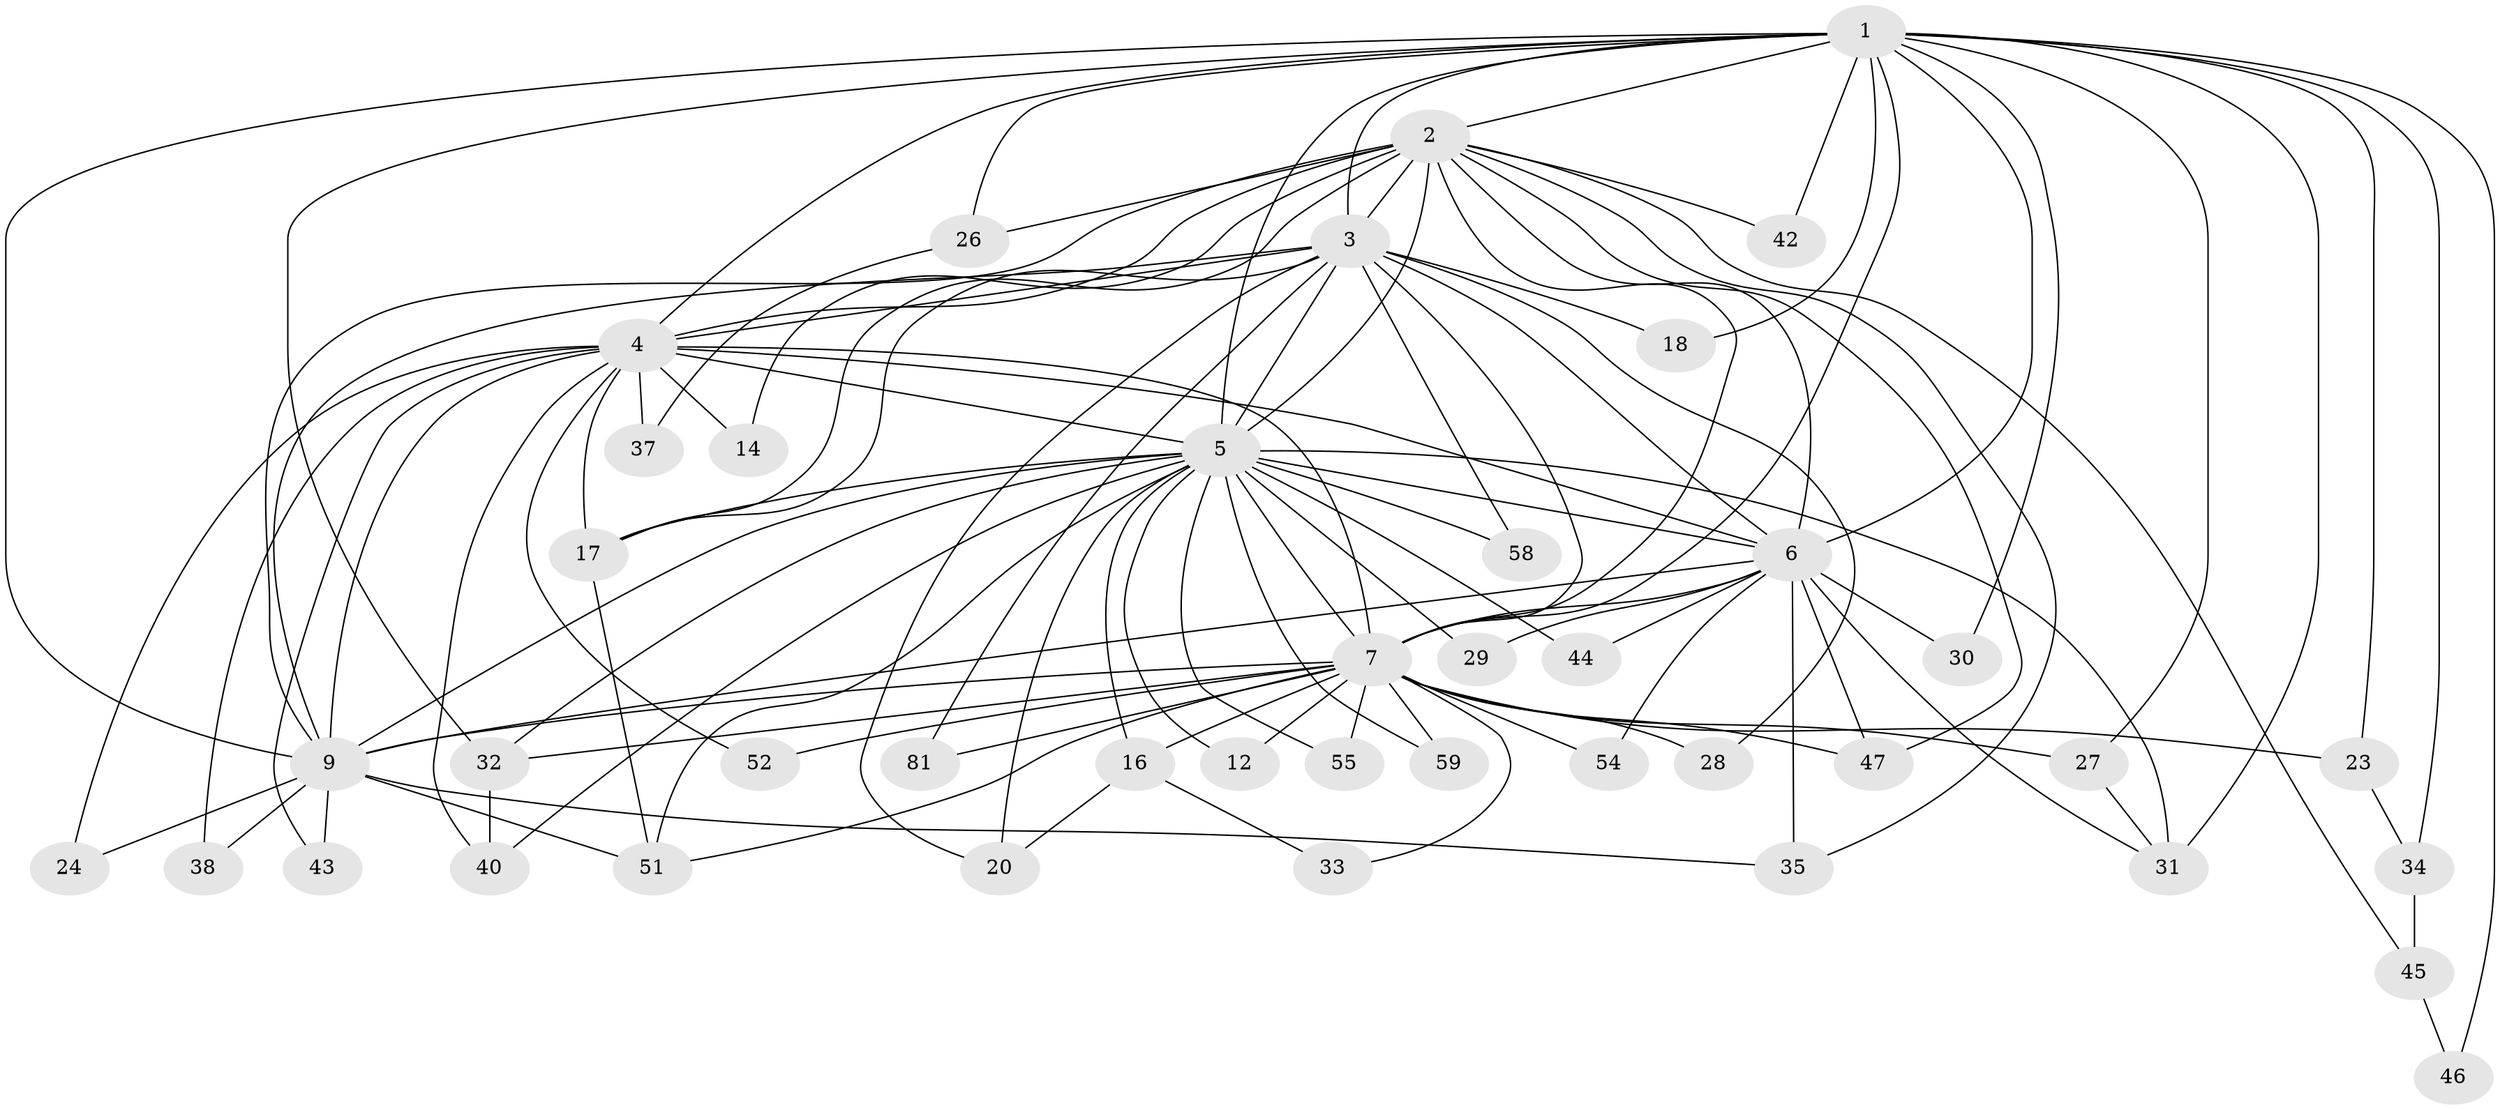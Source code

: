 // original degree distribution, {27: 0.011764705882352941, 23: 0.011764705882352941, 16: 0.023529411764705882, 20: 0.011764705882352941, 22: 0.023529411764705882, 17: 0.023529411764705882, 21: 0.011764705882352941, 2: 0.6, 5: 0.047058823529411764, 3: 0.15294117647058825, 4: 0.08235294117647059}
// Generated by graph-tools (version 1.1) at 2025/13/03/09/25 04:13:51]
// undirected, 42 vertices, 107 edges
graph export_dot {
graph [start="1"]
  node [color=gray90,style=filled];
  1;
  2;
  3;
  4 [super="+15"];
  5 [super="+72+79+71+8+25+36+49"];
  6 [super="+13"];
  7 [super="+10"];
  9 [super="+53+61+67+11"];
  12;
  14;
  16;
  17 [super="+19"];
  18;
  20 [super="+62"];
  23;
  24;
  26;
  27;
  28;
  29;
  30;
  31 [super="+73"];
  32;
  33;
  34 [super="+48"];
  35;
  37;
  38;
  40 [super="+76"];
  42;
  43;
  44;
  45;
  46;
  47 [super="+64"];
  51;
  52;
  54 [super="+69"];
  55;
  58;
  59;
  81;
  1 -- 2;
  1 -- 3;
  1 -- 4;
  1 -- 5 [weight=5];
  1 -- 6;
  1 -- 7 [weight=5];
  1 -- 9 [weight=2];
  1 -- 18;
  1 -- 23;
  1 -- 26;
  1 -- 27;
  1 -- 30;
  1 -- 31;
  1 -- 32;
  1 -- 34 [weight=2];
  1 -- 42;
  1 -- 46;
  2 -- 3;
  2 -- 4 [weight=2];
  2 -- 5 [weight=6];
  2 -- 6 [weight=2];
  2 -- 7 [weight=3];
  2 -- 9;
  2 -- 14;
  2 -- 26;
  2 -- 35;
  2 -- 42;
  2 -- 45;
  2 -- 47;
  2 -- 17;
  3 -- 4;
  3 -- 5 [weight=2];
  3 -- 6;
  3 -- 7 [weight=3];
  3 -- 9;
  3 -- 18;
  3 -- 28;
  3 -- 58;
  3 -- 81;
  3 -- 20;
  3 -- 17;
  4 -- 5 [weight=4];
  4 -- 6;
  4 -- 7 [weight=3];
  4 -- 9;
  4 -- 14;
  4 -- 17;
  4 -- 24;
  4 -- 37;
  4 -- 38;
  4 -- 43;
  4 -- 52;
  4 -- 40;
  5 -- 6 [weight=3];
  5 -- 7 [weight=6];
  5 -- 9 [weight=3];
  5 -- 16;
  5 -- 31 [weight=2];
  5 -- 55;
  5 -- 58;
  5 -- 59;
  5 -- 20 [weight=2];
  5 -- 12;
  5 -- 17 [weight=2];
  5 -- 29;
  5 -- 40;
  5 -- 44;
  5 -- 51;
  5 -- 32;
  6 -- 7 [weight=3];
  6 -- 9;
  6 -- 29;
  6 -- 44;
  6 -- 47;
  6 -- 54 [weight=2];
  6 -- 35;
  6 -- 30;
  6 -- 31;
  7 -- 9 [weight=2];
  7 -- 28;
  7 -- 33;
  7 -- 54;
  7 -- 55;
  7 -- 59;
  7 -- 81;
  7 -- 32 [weight=2];
  7 -- 12;
  7 -- 47;
  7 -- 16;
  7 -- 51;
  7 -- 52;
  7 -- 23;
  7 -- 27;
  9 -- 24;
  9 -- 38;
  9 -- 43;
  9 -- 35;
  9 -- 51;
  16 -- 20;
  16 -- 33;
  17 -- 51;
  23 -- 34;
  26 -- 37;
  27 -- 31;
  32 -- 40;
  34 -- 45;
  45 -- 46;
}
